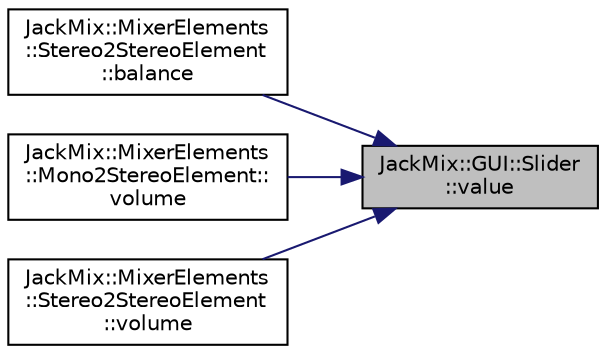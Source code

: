 digraph "JackMix::GUI::Slider::value"
{
 // LATEX_PDF_SIZE
  edge [fontname="Helvetica",fontsize="10",labelfontname="Helvetica",labelfontsize="10"];
  node [fontname="Helvetica",fontsize="10",shape=record];
  rankdir="RL";
  Node1 [label="JackMix::GUI::Slider\l::value",height=0.2,width=0.4,color="black", fillcolor="grey75", style="filled", fontcolor="black",tooltip=" "];
  Node1 -> Node2 [dir="back",color="midnightblue",fontsize="10",style="solid",fontname="Helvetica"];
  Node2 [label="JackMix::MixerElements\l::Stereo2StereoElement\l::balance",height=0.2,width=0.4,color="black", fillcolor="white", style="filled",URL="$de/d2c/class_jack_mix_1_1_mixer_elements_1_1_stereo2_stereo_element.html#a39cb181820910a4cfd78c9bf9683c5c8",tooltip=" "];
  Node1 -> Node3 [dir="back",color="midnightblue",fontsize="10",style="solid",fontname="Helvetica"];
  Node3 [label="JackMix::MixerElements\l::Mono2StereoElement::\lvolume",height=0.2,width=0.4,color="black", fillcolor="white", style="filled",URL="$d8/d64/class_jack_mix_1_1_mixer_elements_1_1_mono2_stereo_element.html#a815dc54216fece3d08a5d3955571b1c0",tooltip=" "];
  Node1 -> Node4 [dir="back",color="midnightblue",fontsize="10",style="solid",fontname="Helvetica"];
  Node4 [label="JackMix::MixerElements\l::Stereo2StereoElement\l::volume",height=0.2,width=0.4,color="black", fillcolor="white", style="filled",URL="$de/d2c/class_jack_mix_1_1_mixer_elements_1_1_stereo2_stereo_element.html#ae3b92d9806b95a540c22ea1e41e7c86a",tooltip=" "];
}
